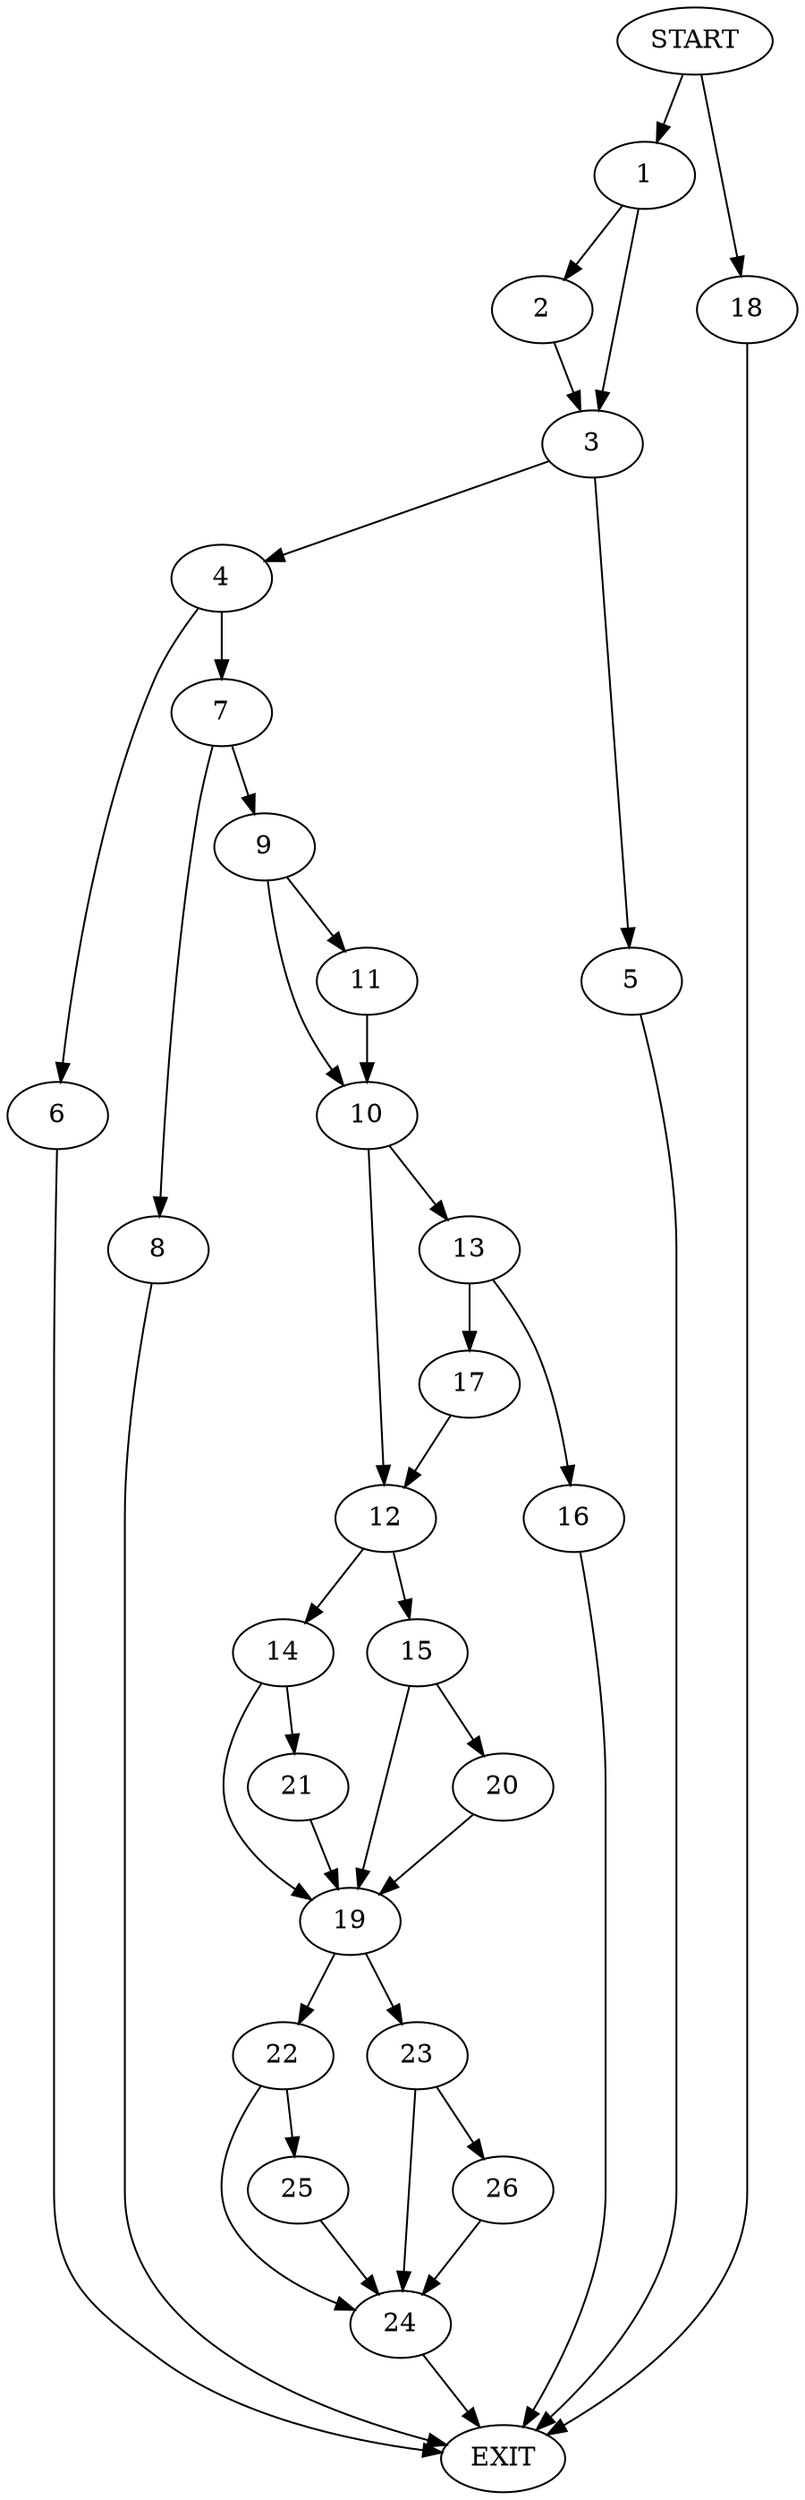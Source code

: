 digraph {
0 [label="START"]
27 [label="EXIT"]
0 -> 1
1 -> 2
1 -> 3
2 -> 3
3 -> 4
3 -> 5
4 -> 6
4 -> 7
5 -> 27
6 -> 27
7 -> 8
7 -> 9
9 -> 10
9 -> 11
8 -> 27
10 -> 12
10 -> 13
11 -> 10
12 -> 14
12 -> 15
13 -> 16
13 -> 17
17 -> 12
16 -> 27
0 -> 18
18 -> 27
15 -> 19
15 -> 20
14 -> 21
14 -> 19
21 -> 19
19 -> 22
19 -> 23
20 -> 19
22 -> 24
22 -> 25
23 -> 26
23 -> 24
24 -> 27
26 -> 24
25 -> 24
}
